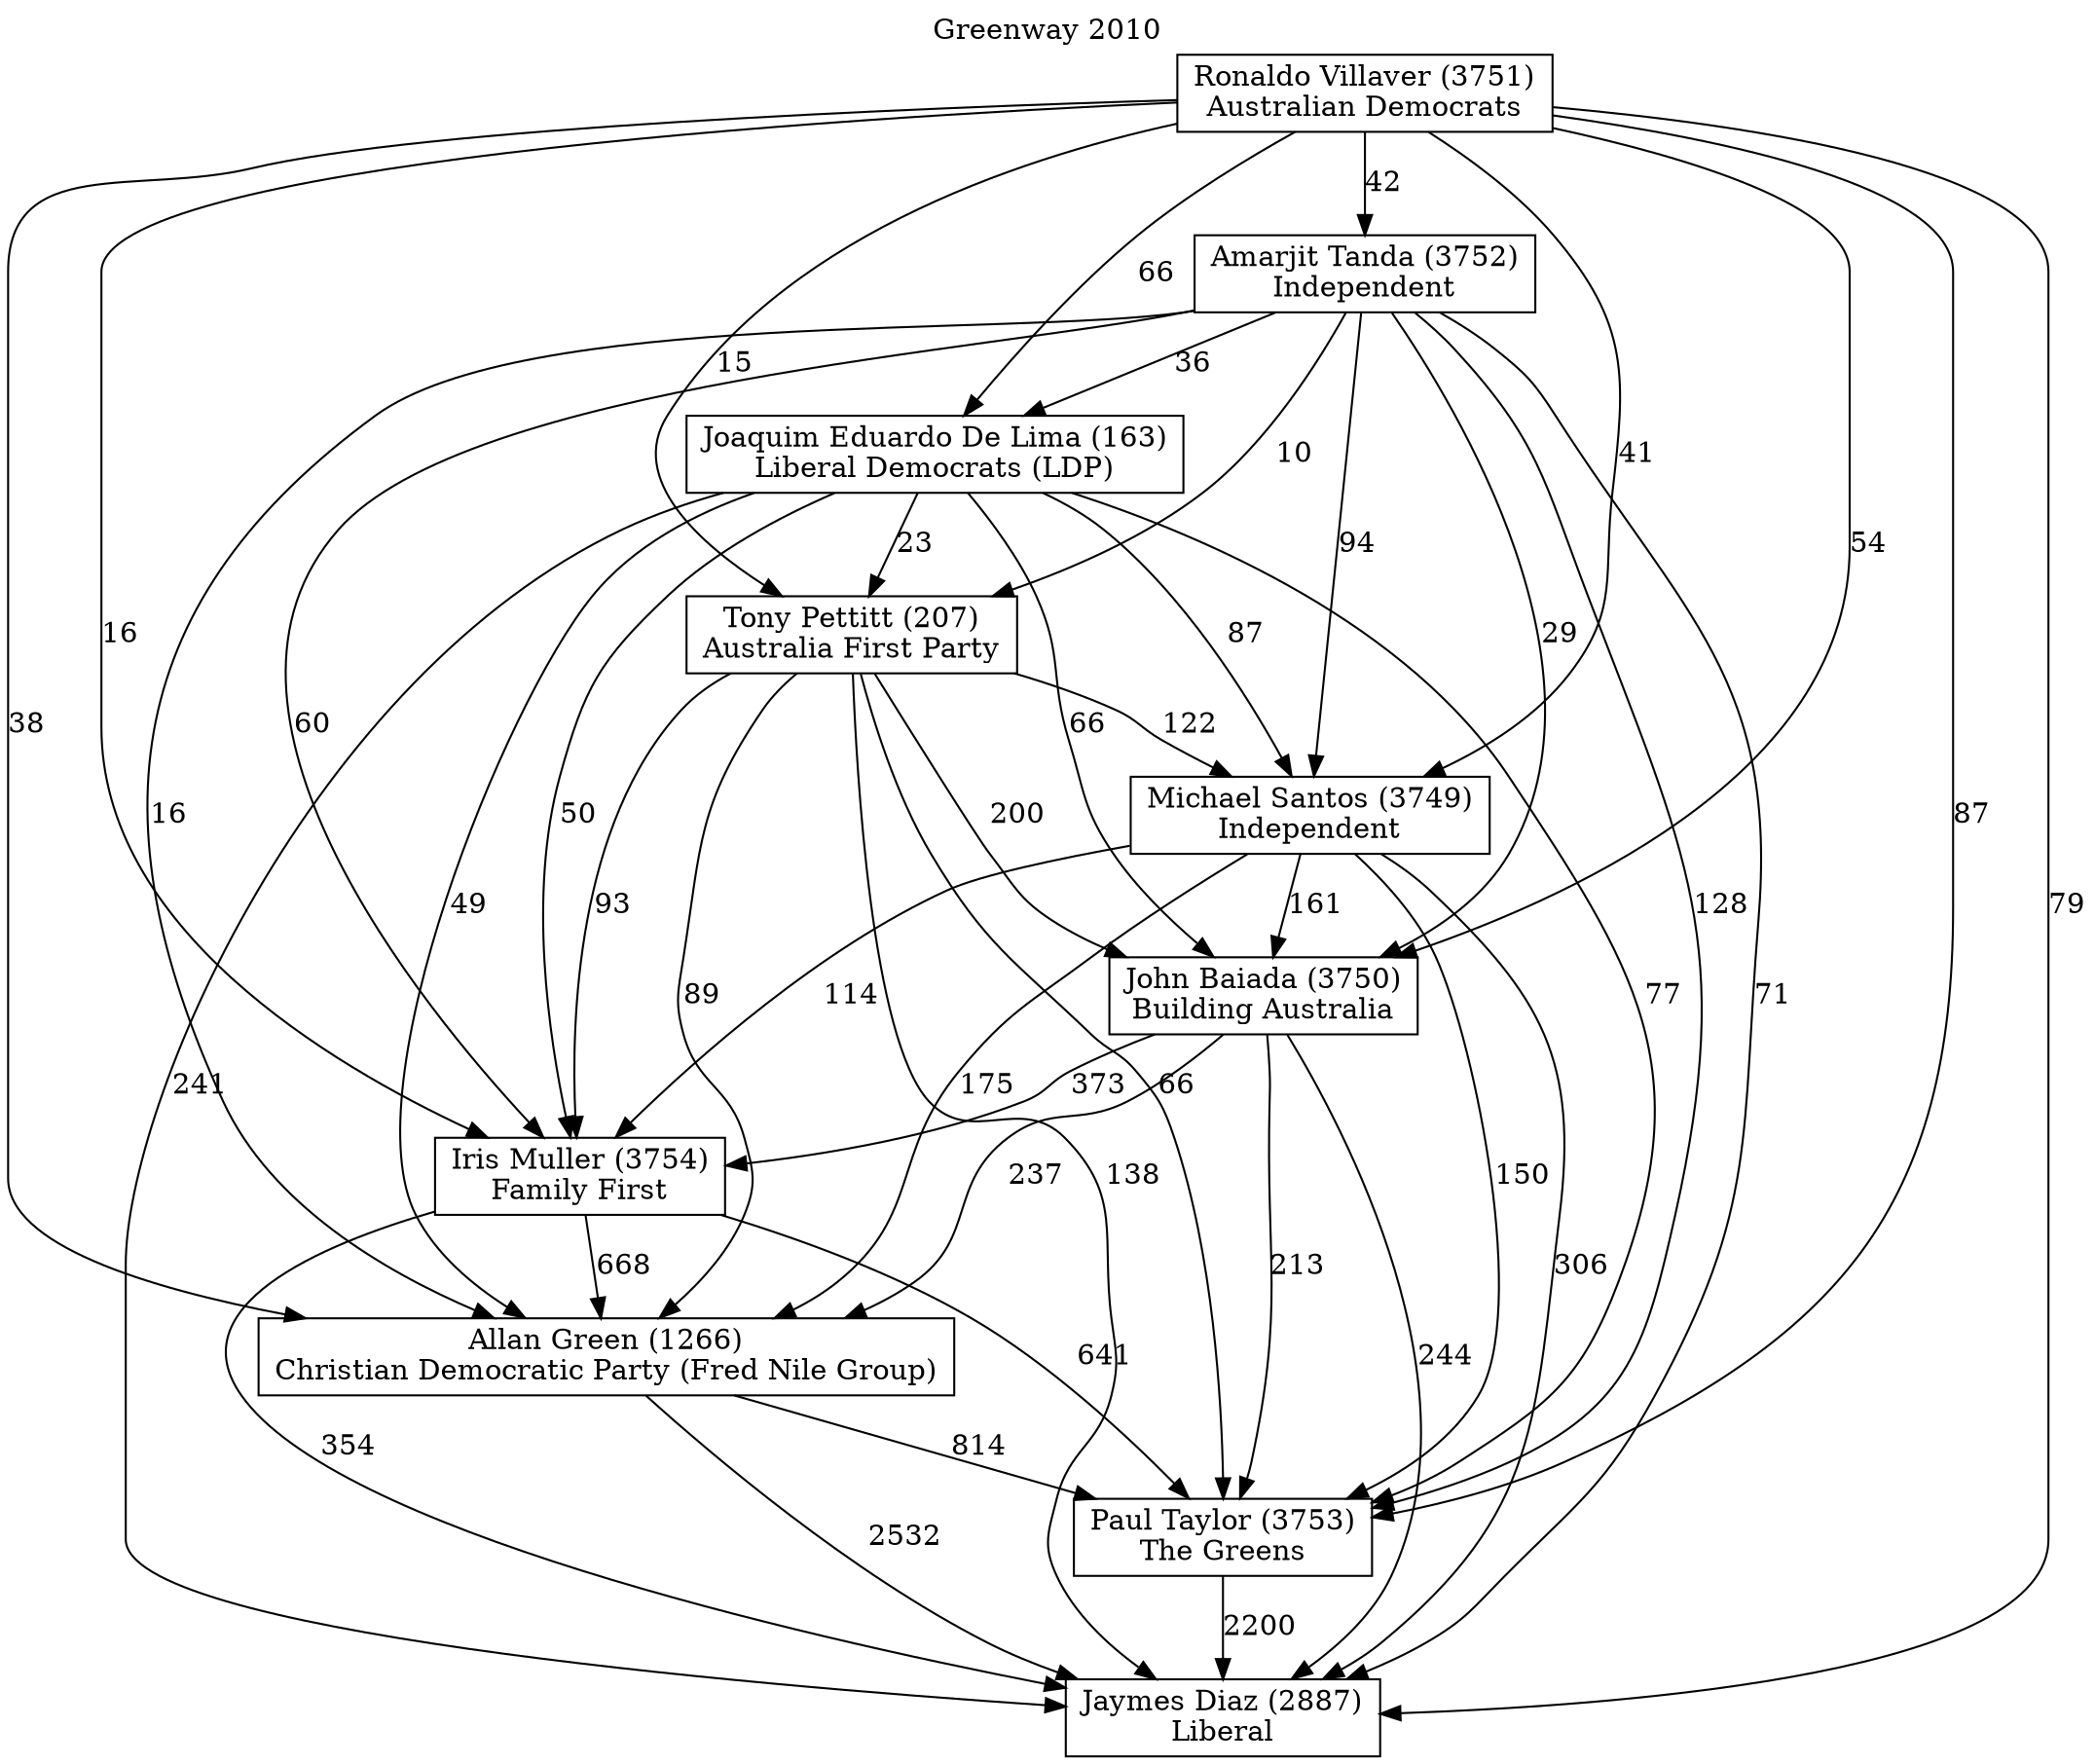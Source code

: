 // House preference flow
digraph "Jaymes Diaz (2887)_Greenway_2010" {
	graph [label="Greenway 2010" labelloc=t mclimit=2]
	node [shape=box]
	"Jaymes Diaz (2887)" [label="Jaymes Diaz (2887)
Liberal"]
	"Paul Taylor (3753)" [label="Paul Taylor (3753)
The Greens"]
	"Allan Green (1266)" [label="Allan Green (1266)
Christian Democratic Party (Fred Nile Group)"]
	"Iris Muller (3754)" [label="Iris Muller (3754)
Family First"]
	"John Baiada (3750)" [label="John Baiada (3750)
Building Australia"]
	"Michael Santos (3749)" [label="Michael Santos (3749)
Independent"]
	"Tony Pettitt (207)" [label="Tony Pettitt (207)
Australia First Party"]
	"Joaquim Eduardo De Lima (163)" [label="Joaquim Eduardo De Lima (163)
Liberal Democrats (LDP)"]
	"Amarjit Tanda (3752)" [label="Amarjit Tanda (3752)
Independent"]
	"Ronaldo Villaver (3751)" [label="Ronaldo Villaver (3751)
Australian Democrats"]
	"Paul Taylor (3753)" -> "Jaymes Diaz (2887)" [label=2200]
	"Allan Green (1266)" -> "Paul Taylor (3753)" [label=814]
	"Iris Muller (3754)" -> "Allan Green (1266)" [label=668]
	"John Baiada (3750)" -> "Iris Muller (3754)" [label=373]
	"Michael Santos (3749)" -> "John Baiada (3750)" [label=161]
	"Tony Pettitt (207)" -> "Michael Santos (3749)" [label=122]
	"Joaquim Eduardo De Lima (163)" -> "Tony Pettitt (207)" [label=23]
	"Amarjit Tanda (3752)" -> "Joaquim Eduardo De Lima (163)" [label=36]
	"Ronaldo Villaver (3751)" -> "Amarjit Tanda (3752)" [label=42]
	"Allan Green (1266)" -> "Jaymes Diaz (2887)" [label=2532]
	"Iris Muller (3754)" -> "Jaymes Diaz (2887)" [label=354]
	"John Baiada (3750)" -> "Jaymes Diaz (2887)" [label=244]
	"Michael Santos (3749)" -> "Jaymes Diaz (2887)" [label=306]
	"Tony Pettitt (207)" -> "Jaymes Diaz (2887)" [label=138]
	"Joaquim Eduardo De Lima (163)" -> "Jaymes Diaz (2887)" [label=241]
	"Amarjit Tanda (3752)" -> "Jaymes Diaz (2887)" [label=71]
	"Ronaldo Villaver (3751)" -> "Jaymes Diaz (2887)" [label=79]
	"Ronaldo Villaver (3751)" -> "Joaquim Eduardo De Lima (163)" [label=66]
	"Amarjit Tanda (3752)" -> "Tony Pettitt (207)" [label=10]
	"Ronaldo Villaver (3751)" -> "Tony Pettitt (207)" [label=15]
	"Joaquim Eduardo De Lima (163)" -> "Michael Santos (3749)" [label=87]
	"Amarjit Tanda (3752)" -> "Michael Santos (3749)" [label=94]
	"Ronaldo Villaver (3751)" -> "Michael Santos (3749)" [label=41]
	"Tony Pettitt (207)" -> "John Baiada (3750)" [label=200]
	"Joaquim Eduardo De Lima (163)" -> "John Baiada (3750)" [label=66]
	"Amarjit Tanda (3752)" -> "John Baiada (3750)" [label=29]
	"Ronaldo Villaver (3751)" -> "John Baiada (3750)" [label=54]
	"Michael Santos (3749)" -> "Iris Muller (3754)" [label=114]
	"Tony Pettitt (207)" -> "Iris Muller (3754)" [label=93]
	"Joaquim Eduardo De Lima (163)" -> "Iris Muller (3754)" [label=50]
	"Amarjit Tanda (3752)" -> "Iris Muller (3754)" [label=60]
	"Ronaldo Villaver (3751)" -> "Iris Muller (3754)" [label=16]
	"John Baiada (3750)" -> "Allan Green (1266)" [label=237]
	"Michael Santos (3749)" -> "Allan Green (1266)" [label=175]
	"Tony Pettitt (207)" -> "Allan Green (1266)" [label=89]
	"Joaquim Eduardo De Lima (163)" -> "Allan Green (1266)" [label=49]
	"Amarjit Tanda (3752)" -> "Allan Green (1266)" [label=16]
	"Ronaldo Villaver (3751)" -> "Allan Green (1266)" [label=38]
	"Iris Muller (3754)" -> "Paul Taylor (3753)" [label=641]
	"John Baiada (3750)" -> "Paul Taylor (3753)" [label=213]
	"Michael Santos (3749)" -> "Paul Taylor (3753)" [label=150]
	"Tony Pettitt (207)" -> "Paul Taylor (3753)" [label=66]
	"Joaquim Eduardo De Lima (163)" -> "Paul Taylor (3753)" [label=77]
	"Amarjit Tanda (3752)" -> "Paul Taylor (3753)" [label=128]
	"Ronaldo Villaver (3751)" -> "Paul Taylor (3753)" [label=87]
}
